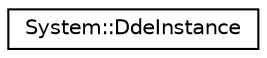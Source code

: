 digraph G
{
  edge [fontname="Helvetica",fontsize="10",labelfontname="Helvetica",labelfontsize="10"];
  node [fontname="Helvetica",fontsize="10",shape=record];
  rankdir="LR";
  Node1 [label="System::DdeInstance",height=0.2,width=0.4,color="black", fillcolor="white", style="filled",URL="$class_system_1_1_dde_instance.html"];
}
